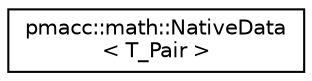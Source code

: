 digraph "Graphical Class Hierarchy"
{
 // LATEX_PDF_SIZE
  edge [fontname="Helvetica",fontsize="10",labelfontname="Helvetica",labelfontsize="10"];
  node [fontname="Helvetica",fontsize="10",shape=record];
  rankdir="LR";
  Node0 [label="pmacc::math::NativeData\l\< T_Pair \>",height=0.2,width=0.4,color="black", fillcolor="white", style="filled",URL="$structpmacc_1_1math_1_1_native_data.html",tooltip="wrap a datum"];
}
